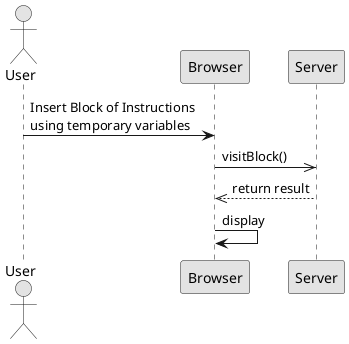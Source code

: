 @startuml  analysis.png
skinparam handwritten false
skinparam monochrome true
skinparam packageStyle rect
skinparam defaultFontName FG Virgil
skinparam shadowing false

actor User

User -> Browser : Insert Block of Instructions \nusing temporary variables 
Browser ->> Server : visitBlock()

Server -->> Browser : return result

Browser -> Browser : display

@enduml